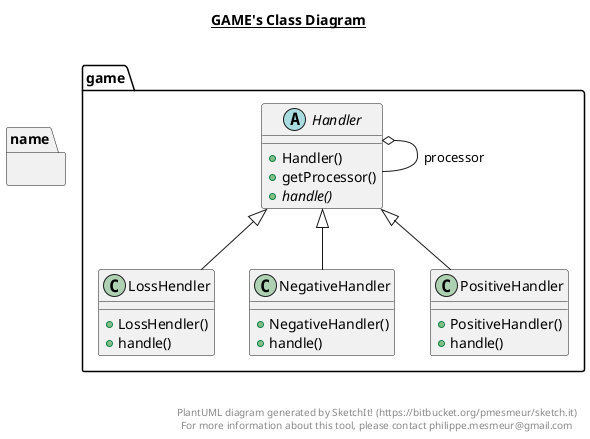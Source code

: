 @startuml

title __GAME's Class Diagram__\n


    namespace game {
      abstract class game.Handler {
          + Handler()
          + getProcessor()
          {abstract} + handle()
      }
    }



    namespace game {
      class game.LossHendler {
          + LossHendler()
          + handle()
      }
    }

  


    namespace name {
      class game.NegativeHandler {
          + NegativeHandler()
          + handle()
      }
    }

  


    namespace name {
      class game.PositiveHandler {
          + PositiveHandler()
          + handle()
      }
    }

  

  game.Handler o-- game.Handler : processor
  game.LossHendler -up-|> game.Handler
  game.NegativeHandler -up-|> game.Handler
  game.PositiveHandler -up-|> game.Handler


right footer


PlantUML diagram generated by SketchIt! (https://bitbucket.org/pmesmeur/sketch.it)
For more information about this tool, please contact philippe.mesmeur@gmail.com
endfooter

@enduml
